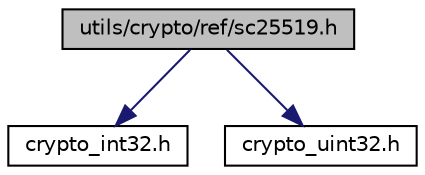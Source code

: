 digraph "utils/crypto/ref/sc25519.h"
{
  edge [fontname="Helvetica",fontsize="10",labelfontname="Helvetica",labelfontsize="10"];
  node [fontname="Helvetica",fontsize="10",shape=record];
  Node0 [label="utils/crypto/ref/sc25519.h",height=0.2,width=0.4,color="black", fillcolor="grey75", style="filled", fontcolor="black"];
  Node0 -> Node1 [color="midnightblue",fontsize="10",style="solid",fontname="Helvetica"];
  Node1 [label="crypto_int32.h",height=0.2,width=0.4,color="black", fillcolor="white", style="filled",URL="$crypto__int32_8h.html"];
  Node0 -> Node2 [color="midnightblue",fontsize="10",style="solid",fontname="Helvetica"];
  Node2 [label="crypto_uint32.h",height=0.2,width=0.4,color="black", fillcolor="white", style="filled",URL="$crypto__uint32_8h.html"];
}
